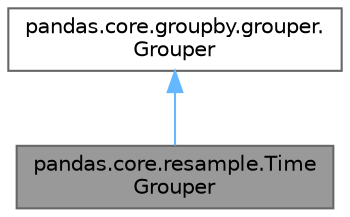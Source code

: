 digraph "pandas.core.resample.TimeGrouper"
{
 // LATEX_PDF_SIZE
  bgcolor="transparent";
  edge [fontname=Helvetica,fontsize=10,labelfontname=Helvetica,labelfontsize=10];
  node [fontname=Helvetica,fontsize=10,shape=box,height=0.2,width=0.4];
  Node1 [id="Node000001",label="pandas.core.resample.Time\lGrouper",height=0.2,width=0.4,color="gray40", fillcolor="grey60", style="filled", fontcolor="black",tooltip=" "];
  Node2 -> Node1 [id="edge1_Node000001_Node000002",dir="back",color="steelblue1",style="solid",tooltip=" "];
  Node2 [id="Node000002",label="pandas.core.groupby.grouper.\lGrouper",height=0.2,width=0.4,color="gray40", fillcolor="white", style="filled",URL="$da/d69/classpandas_1_1core_1_1groupby_1_1grouper_1_1Grouper.html",tooltip=" "];
}
